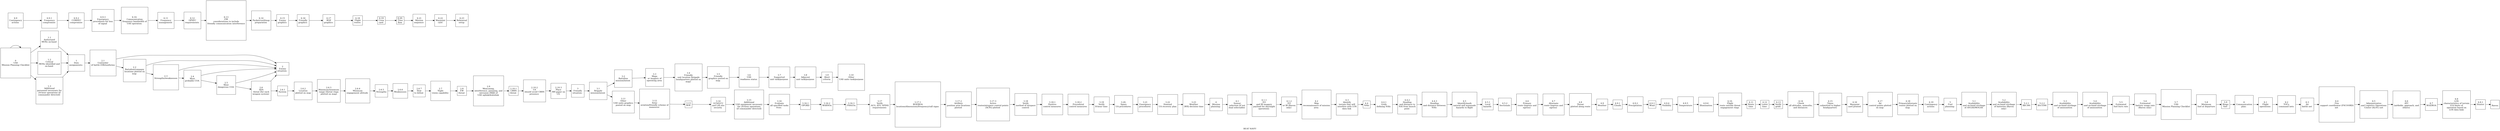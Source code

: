 digraph Foo {
rankdir=LR

   label="BEAT NAVY!"

node [shape=square];
"0" -> "0";
"1.1" -> "1";
"1.2" -> "1";
"1.3" -> "1";
"0" -> "1.1";
"0" -> "1.2";
"0" -> "1.3";
"2.1" -> "2";
"2.2" -> "2";
"2.3" -> "2";
"2.4" -> "2";
"2.5" -> "2";
"2.6" -> "2";
"1" -> "2.1";
"2.1" -> "2.2";
"2.2" -> "2.3";
"2.3" -> "2.4";
"2.4" -> "2.5";
"2.5" -> "2.6";
"2.6" -> "2.6.1";
"2.6.1" -> "2.6.2";
"2.6.2" -> "2.6.3";
"2.6.3" -> "2.6.4";
"2.6.4" -> "2.6.5";
"2.6.5" -> "2.6.6";
"2.6.6" -> "2.6.7";
"2.6.7" -> "2.7";
"2.7" -> "2.8";
"2.8" -> "2.9";
"2.9" -> "2.10.1";
"2.10.1" -> "2.10.2";
"2.10.2" -> "2.10.3";
"2.10.3" -> "3";
"3" -> "3.1";
"3.1" -> "3.2";
"3.2" -> "3.3";
"3.3" -> "3.4";
"3.4" -> "3.5";
"3.5" -> "3.6";
"3.6" -> "3.7";
"3.7" -> "3.8";
"3.8" -> "3.9";
"3.9" -> "3.10";
"3.1" -> "3.11";
"3.11" -> "3.12";
"3.12" -> "3.13";
"3.13" -> "3.14";
"3.14" -> "3.15";
"3.15" -> "3.16";
"3.16" -> "3.16.1";
"3.16.1" -> "3.16.2";
"3.16.2" -> "3.16.3";
"3.16.3" -> "3.17";
"3.17" -> "3.17.1";
"3.17.1" -> "3.17.2";
"3.17.2" -> "3.17.3";
"3.17.3" -> "3.18";
"3.18" -> "3.18.1";
"3.18.1" -> "3.18.2";
"3.18.2" -> "3.19";
"3.19" -> "3.20.";
"3.20." -> "3.21";
"3.21" -> "3.22";
"3.22" -> "3.23";
"3.23" -> "4";
"4" -> "4.1";
"4.1" -> "4.1.1";
"4.1.1" -> "4.1.2";
"4.1.2" -> "4.2";
"4.2" -> "4.3";
"4.3" -> "4.4";
"4.4" -> "4.4.1";
"4.4.1" -> "4.4.2";
"4.4.2" -> "4.4.3";
"4.4.3" -> "4.5";
"4.5" -> "4.5.1";
"4.5.1" -> "4.5.2";
"4.5.2" -> "4.6";
"4.6" -> "4.7";
"4.7" -> "4.8";
"4.8" -> "4.9";
"4.9" -> "4.9.1";
"4.9.1" -> "4.9.2";
"4.9.2" -> "4.9.3";
"4.9.3" -> "4.9.4";
"4.9.4" -> "4.9.5";
"4.9.5" -> "4.9.6";
"4.9.6" -> "4.10.";
"4.10." -> "4.11";
"4.11" -> "4.12";
"4.12" -> "4.13";
"4.13" -> "4.14";
"4.14" -> "4.15";
"4.15" -> "4.16";
"4.16" -> "4.17";
"4.17" -> "4.18";
"4.18" -> "4.19";
"4.19" -> "5";
"5" -> "5.1";
"5.1" -> "5.2";
"5.2" -> "5.2.1";
"5.2.1" -> "5.2.2";
"5.2.2" -> "5.3";
"5.3" -> "5.4";
"5.4" -> "5.5";
"5.5" -> "5.6";
"5.6" -> "5.7";
"5.7" -> "5.8";
"5.8" -> "5.9";
"5.9" -> "6";
"6" -> "6.1";
"6.1" -> "6.2";
"6.2" -> "6.3";
"6.3" -> "6.4";
"6.4" -> "6.5";
"6.5" -> "6.6";
"6.6" -> "6.7";
"6.7" -> "6.8";
"6.8" -> "6.8.1";
"6.8.1" -> "";
"6.9" -> "6.9.1";
"6.9.1" -> "6.9.2";
"6.9.2" -> "6.9.3";
"6.9.3" -> "6.10.";
"6.10." -> "6.11";
"6.11" -> "6.12";
"6.12" -> "6.13";
"6.13" -> "6.14";
"6.14" -> "6.15";
"6.15" -> "6.16";
"6.16" -> "6.17";
"6.17" -> "6.18";
"6.18" -> "6.19";
"6.19" -> "6.20.";
"6.20." -> "6.21";
"6.21" -> "6.22";
"6.22" -> "6.23";
"0" [label="0\nUAS\nMission Planning Checklist\n"];
"1" [label="1\nDuty\nassignments: "];
"1.1" [label="1.1\nAuthorized\nMOSs on-hand "];
"1.2" [label="1.2\nCritical\nMOSs identified and\non-hand "];
"1.3" [label="1.3\nAdditional\npersonnel necessary for\n24-hour operations (if\ncommander directed) "];
"2" [label="2\nEnemy\nsituation: "];
"2.1" [label="2.1\nUnit/order\nof battle (OB)/uniforms\n"];
"2.2" [label="2.2\nBattalion/company\nlocations plotted on\nmap "];
"2.3" [label="2.3\nStrengths/weaknesses\n"];
"2.4" [label="2.4\nMost\nprobable COA "];
"2.5" [label="2.5\nMost\ndangerous COA "];
"2.6" [label="2.6\nADA\nthreat (for each\nweapon system) "];
"2.6.1" [label="2.6.1\nSystem\n"];
"2.6.2" [label="2.6.2\nLocation\nplotted on map\n"];
"2.6.3" [label="2.6.3\nMaximum/minimum\nrange (threat rings\nplotted on map)\n"];
"2.6.4" [label="2.6.4\nMinimum\nengagement altitude "];
"2.6.5" [label="2.6.5\nStrengths\n"];
"2.6.6" [label="2.6.6\nWeaknesses\n"];
"2.6.7" [label="2.6.7\nHow\nto defeat "];
"2.7" [label="2.7\nNight\nvision capability "];
"2.8" [label="2.8\nEW\nthreat "];
"2.9" [label="2.9\nMeaconing,\ninterference, jamming, and\nintrusion (MIJI) of\nUAS uplink/downlink "];
"2.10.1" [label="2.10.1\nCBRN\nthreat "];
"2.10.2" [label="2.10.2\nUA\nshould avoid CBRN\npresence "];
"2.10.3" [label="2.10.3\nPlace\nM9 paper on\nUA "];
"3" [label="3\nFriendly\nsituation: "];
"3.1" [label="3.1\nBrigade\nmission/intent "];
"3.2" [label="3.2\nBattalion\nmission/intent "];
"3.3" [label="3.3\nMaps\nor imagery of\noperating area "];
"3.4" [label="3.4\nFriendly\nunit location (brigade\nheadquarters plotted on\nmap) "];
"3.5" [label="3.5\nFriendly\ngraphics posted on\nmap "];
"3.6" [label="3.6\nUAS\nreadiness status "];
"3.7" [label="3.7\nSupported\nunit task/purpose "];
"3.8" [label="3.8\nAdjacent\nunit task/purpose "];
"3.9" [label="3.9\nAbort\ncriteria "];
"3.10" [label="3.10\nOther\nUAS units task/purpose\n"];
"3.11" [label="3.11\nOther\nUAS units graphics\nposted on map\n"];
"3.12" [label="3.12\nArmy\naviation/friendly scheme of\nmaneuver "];
"3.13" [label="3.13\nROE\n"];
"3.14" [label="3.14\nGCS/GCU\nand L/R site\nsecurity "];
"3.15" [label="3.15\nAdditional\nUAS equipment necessary\nfor 24-hour operations\n(if commander directed)\n"];
"3.16" [label="3.16\nEvaluate\nall specified tasks\nfrom: "];
"3.16.1" [label="3.16.1\nOPORD\n"];
"3.16.2" [label="3.16.2\nWARNOs\n"];
"3.16.3" [label="3.16.3\nFRAGOs\n"];
"3.17" [label="3.17\nVerify\nACO, ATO, SPINS\nrequirements "];
"3.17.1" [label="3.17.1\nROZ/ROA\nlocations/dimensions/frequency/call signs "];
"3.17.2" [label="3.17.2\nArtillery\nposition area locations\nplotted "];
"3.17.3" [label="3.17.3\nActive\nroutes/airspace control points\n(ACPs) plotted "];
"3.18" [label="3.18\nVerify\nmethod of airspace\ncontrol "];
"3.18.1" [label="3.18.1\nPositive\ncontrol measures "];
"3.18.2" [label="3.18.2\nProcedural\ncontrol measures "];
"3.19" [label="3.19\nVerify\nH-hour time "];
"3.20." [label="3.20.\nSpare\nUA procedures "];
"3.21" [label="3.21\nEmergency\nprocedures "];
"3.22" [label="3.22\nDowned\nUA recovery plan\n"];
"3.23" [label="3.23\nWeather\n(WX) decision time\n"];
"4" [label="4\nMission\nplanning: "];
"4.1" [label="4.1\nSensor\nselection (if not\ndual selectable) "];
"4.1.1" [label="4.1.1\nEO\nand IR imagery\npayload for day/night\noperations "];
"4.1.2" [label="4.1.2\nEO\nor IR (Raven\nonly) "];
"4.2" [label="4.2\nMap\nreconnaissance of mission\narea "];
"4.3" [label="4.3\nIdentify\nterrain that will\ninterfere with LOS\ndata link "];
"4.4" [label="4.4\nNAIs\n"];
"4.4.1" [label="4.4.1\nGrids\ndefining NAIs "];
"4.4.2" [label="4.4.2\nHeading\nand distance to\nNAI from launch\npoint "];
"4.4.3" [label="4.4.3\nHeading\nand distance between\nNAIs "];
"4.5" [label="4.5\nIdentify/mark\nnatural and manmade\nhazards to flight\n"];
"4.5.1" [label="4.5.1\nLocal\nhazards "];
"4.5.2" [label="4.5.2\nSectionals\n"];
"4.6" [label="4.6\nPrimary\nroute (ingress and\negress) "];
"4.7" [label="4.7\nAlternate\nroute (ingress and\negress) "];
"4.8" [label="4.8\nThreat\nplotted along route\n"];
"4.9" [label="4.9\nWeather\n"];
"4.9.1" [label="4.9.1\nClouds\n"];
"4.9.2" [label="4.9.2\nPrecipitation\n"];
"4.9.3" [label="4.9.3\nWind\n"];
"4.9.4" [label="4.9.4\nVisibility\n"];
"4.9.5" [label="4.9.5\nTemperature\n"];
"4.9.6" [label="4.9.6\nIllumination\n"];
"4.10." [label="4.10.\nFlight\nroute outside threat\nengagement rings "];
"4.11" [label="4.11\nRoute\ntime "];
"4.12" [label="4.12\nLoiter\ntime "];
"4.13" [label="4.13\nVerify\ngrids "];
"4.14" [label="4.14\nCheck\nall altitudes, azimuths,\nand distances "];
"4.15" [label="4.15\nTimes\nsubmitted to higher\nheadquarters "];
"4.16" [label="4.16\nWaypoint\ncard printed "];
"4.17" [label="4.17\nAir\ncontrol points plotted\non map "];
"4.18" [label="4.18\nPrimary/alternate\nroutes plotted on\nmap "];
"4.19" [label="4.19\nContingency\nactions "];
"5" [label="5\nFuel\nplanning: "];
"5.1" [label="5.1\nAvailability\nand on-hand stockage\nof AVGAS/MOGAS "];
"5.2" [label="5.2\nAvailability\nand on-hand stockage\nof batteries (Raven\nonly) "];
"5.2.1" [label="5.2.1\nBB-390\n"];
"5.2.2" [label="5.2.2\nBA-5590\n"];
"5.3" [label="5.3\nAvailability\nand on-hand stockage\nof ammunition "];
"5.4" [label="5.4\nAvailability\nand on-hand stockage\nof ammunition "];
"5.5" [label="5.5\nEstimated\nfuel burn rate\n"];
"5.6" [label="5.6\nEstimated\nbattery usage rate\n(Raven only) "];
"5.7" [label="5.7\nUAS\nMission Planning Checklist\n"];
"5.8" [label="5.8\nMinimum\nfuel at departure\n"];
"5.9" [label="5.9\nBingo\nfuel "];
"6" [label="6\nCommunication\nplan: "];
"6.1" [label="6.1\nFlight\noperations "];
"6.2" [label="6.2\nTOCs,\ncommand nets "];
"6.3" [label="6.3\nAir\nbattle net "];
"6.4" [label="6.4\nFire\nsupport coordinator (FSCOORD)\nnet "];
"6.5" [label="6.5\nAdministrative\nand Logistics Operations\nCenter (ALOC) net\n"];
"6.6" [label="6.6\nATC\n(airfields, approach, and\nothers) "];
"6.7" [label="6.7\nROZ/ROA\n"];
"6.8" [label="6.8\nLOS\ncharacteristics of terrain\n(UA limits of\noperation based on\nLOS data link)\n"];
"6.8.1" [label="6.8.1\nHunter\n "];
"" [label="\nShadow\n "];
"" [label="\nRaven\n"];
"6.9" [label="6.9\nContingency\nactions "];
"6.9.1" [label="6.9.1\nFrequency\ncompromise "];
"6.9.2" [label="6.9.2\nCOMSEC\ncompromise "];
"6.9.3" [label="6.9.3\nEmergency\nprocedures for loss\nof signal "];
"6.10." [label="6.10.\nCommunication\nfrequency bandwidth of\nUAS operation "];
"6.11" [label="6.11\nFrequency\nmanagement "];
"6.12" [label="6.12\nOPSEC\nrequirements "];
"6.13" [label="6.13\nEW\nconsiderations to include\nfriendly communication interference\n"];
"6.14" [label="6.14\nPacket/card/map\npreparation "];
"6.15" [label="6.15\nEnemy\ngraphics "];
"6.16" [label="6.16\nFriendly\ngraphics "];
"6.17" [label="6.17\nROZ\ngraphics "];
"6.18" [label="6.18\nFlight\nroutes "];
"6.19" [label="6.19\nCrew\ncard "];
"6.20." [label="6.20.\nTime\nflow "];
"6.21" [label="6.21\nMission\nsequence "];
"6.22" [label="6.22\nWaypoint\ncard "];
"6.23" [label="6.23\nRehearsal\nsetup "];
}